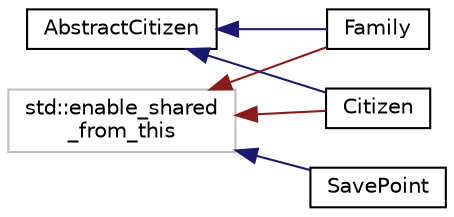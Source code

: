 digraph "Graphical Class Hierarchy"
{
 // LATEX_PDF_SIZE
  edge [fontname="Helvetica",fontsize="10",labelfontname="Helvetica",labelfontsize="10"];
  node [fontname="Helvetica",fontsize="10",shape=record];
  rankdir="LR";
  Node0 [label="AbstractCitizen",height=0.2,width=0.4,color="black", fillcolor="white", style="filled",URL="$classAbstractCitizen.html",tooltip=" "];
  Node0 -> Node1 [dir="back",color="midnightblue",fontsize="10",style="solid",fontname="Helvetica"];
  Node1 [label="Citizen",height=0.2,width=0.4,color="black", fillcolor="white", style="filled",URL="$classCitizen.html",tooltip=" "];
  Node0 -> Node2 [dir="back",color="midnightblue",fontsize="10",style="solid",fontname="Helvetica"];
  Node2 [label="Family",height=0.2,width=0.4,color="black", fillcolor="white", style="filled",URL="$classFamily.html",tooltip=" "];
  Node35 [label="std::enable_shared\l_from_this",height=0.2,width=0.4,color="grey75", fillcolor="white", style="filled",tooltip=" "];
  Node35 -> Node1 [dir="back",color="firebrick4",fontsize="10",style="solid",fontname="Helvetica"];
  Node35 -> Node2 [dir="back",color="firebrick4",fontsize="10",style="solid",fontname="Helvetica"];
  Node35 -> Node36 [dir="back",color="midnightblue",fontsize="10",style="solid",fontname="Helvetica"];
  Node36 [label="SavePoint",height=0.2,width=0.4,color="black", fillcolor="white", style="filled",URL="$classSavePoint.html",tooltip="Memento class to save and restore CityContext's state."];
}
